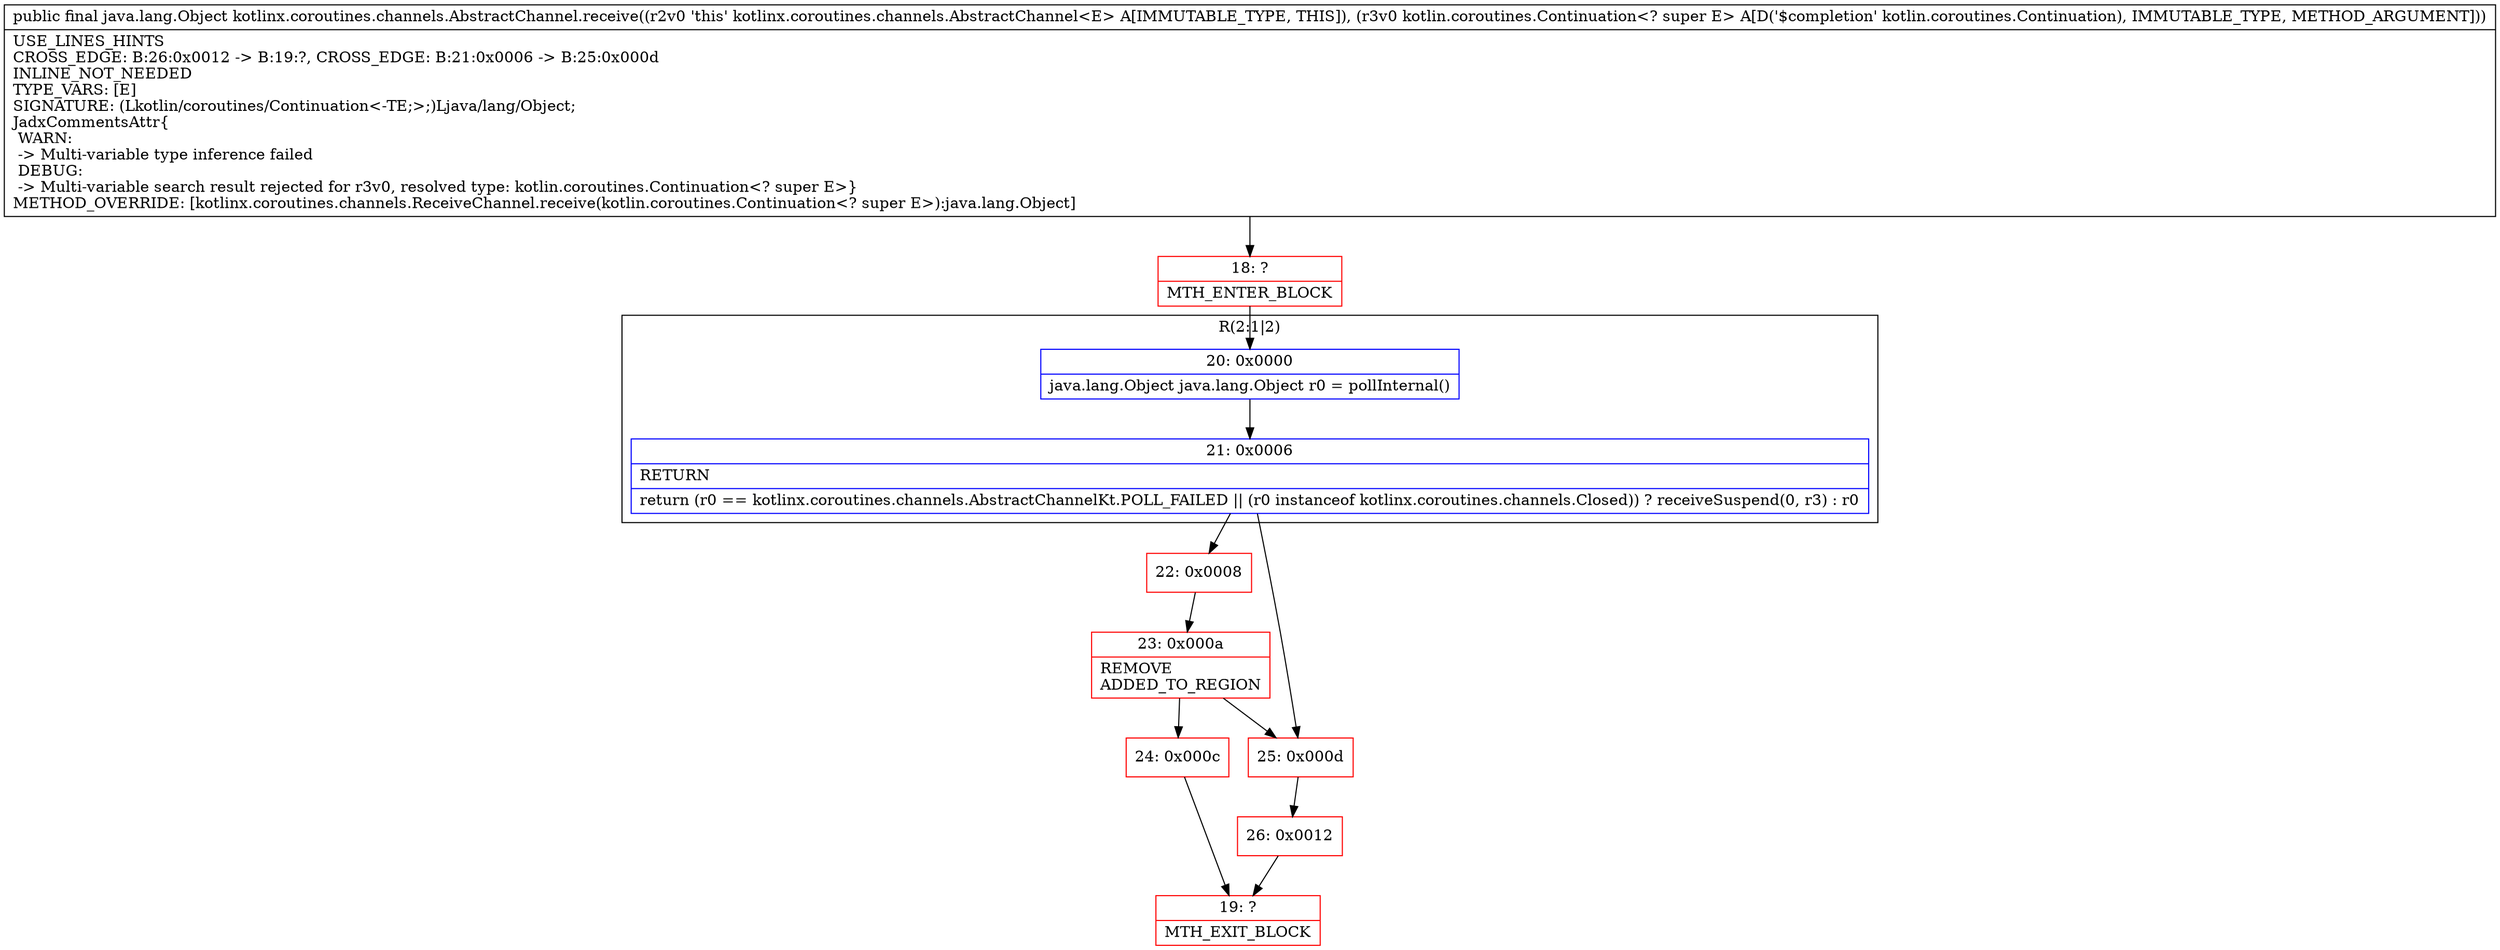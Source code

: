 digraph "CFG forkotlinx.coroutines.channels.AbstractChannel.receive(Lkotlin\/coroutines\/Continuation;)Ljava\/lang\/Object;" {
subgraph cluster_Region_1083128622 {
label = "R(2:1|2)";
node [shape=record,color=blue];
Node_20 [shape=record,label="{20\:\ 0x0000|java.lang.Object java.lang.Object r0 = pollInternal()\l}"];
Node_21 [shape=record,label="{21\:\ 0x0006|RETURN\l|return (r0 == kotlinx.coroutines.channels.AbstractChannelKt.POLL_FAILED \|\| (r0 instanceof kotlinx.coroutines.channels.Closed)) ? receiveSuspend(0, r3) : r0\l}"];
}
Node_18 [shape=record,color=red,label="{18\:\ ?|MTH_ENTER_BLOCK\l}"];
Node_22 [shape=record,color=red,label="{22\:\ 0x0008}"];
Node_23 [shape=record,color=red,label="{23\:\ 0x000a|REMOVE\lADDED_TO_REGION\l}"];
Node_24 [shape=record,color=red,label="{24\:\ 0x000c}"];
Node_19 [shape=record,color=red,label="{19\:\ ?|MTH_EXIT_BLOCK\l}"];
Node_25 [shape=record,color=red,label="{25\:\ 0x000d}"];
Node_26 [shape=record,color=red,label="{26\:\ 0x0012}"];
MethodNode[shape=record,label="{public final java.lang.Object kotlinx.coroutines.channels.AbstractChannel.receive((r2v0 'this' kotlinx.coroutines.channels.AbstractChannel\<E\> A[IMMUTABLE_TYPE, THIS]), (r3v0 kotlin.coroutines.Continuation\<? super E\> A[D('$completion' kotlin.coroutines.Continuation), IMMUTABLE_TYPE, METHOD_ARGUMENT]))  | USE_LINES_HINTS\lCROSS_EDGE: B:26:0x0012 \-\> B:19:?, CROSS_EDGE: B:21:0x0006 \-\> B:25:0x000d\lINLINE_NOT_NEEDED\lTYPE_VARS: [E]\lSIGNATURE: (Lkotlin\/coroutines\/Continuation\<\-TE;\>;)Ljava\/lang\/Object;\lJadxCommentsAttr\{\l WARN: \l \-\> Multi\-variable type inference failed\l DEBUG: \l \-\> Multi\-variable search result rejected for r3v0, resolved type: kotlin.coroutines.Continuation\<? super E\>\}\lMETHOD_OVERRIDE: [kotlinx.coroutines.channels.ReceiveChannel.receive(kotlin.coroutines.Continuation\<? super E\>):java.lang.Object]\l}"];
MethodNode -> Node_18;Node_20 -> Node_21;
Node_21 -> Node_22;
Node_21 -> Node_25;
Node_18 -> Node_20;
Node_22 -> Node_23;
Node_23 -> Node_24;
Node_23 -> Node_25;
Node_24 -> Node_19;
Node_25 -> Node_26;
Node_26 -> Node_19;
}

